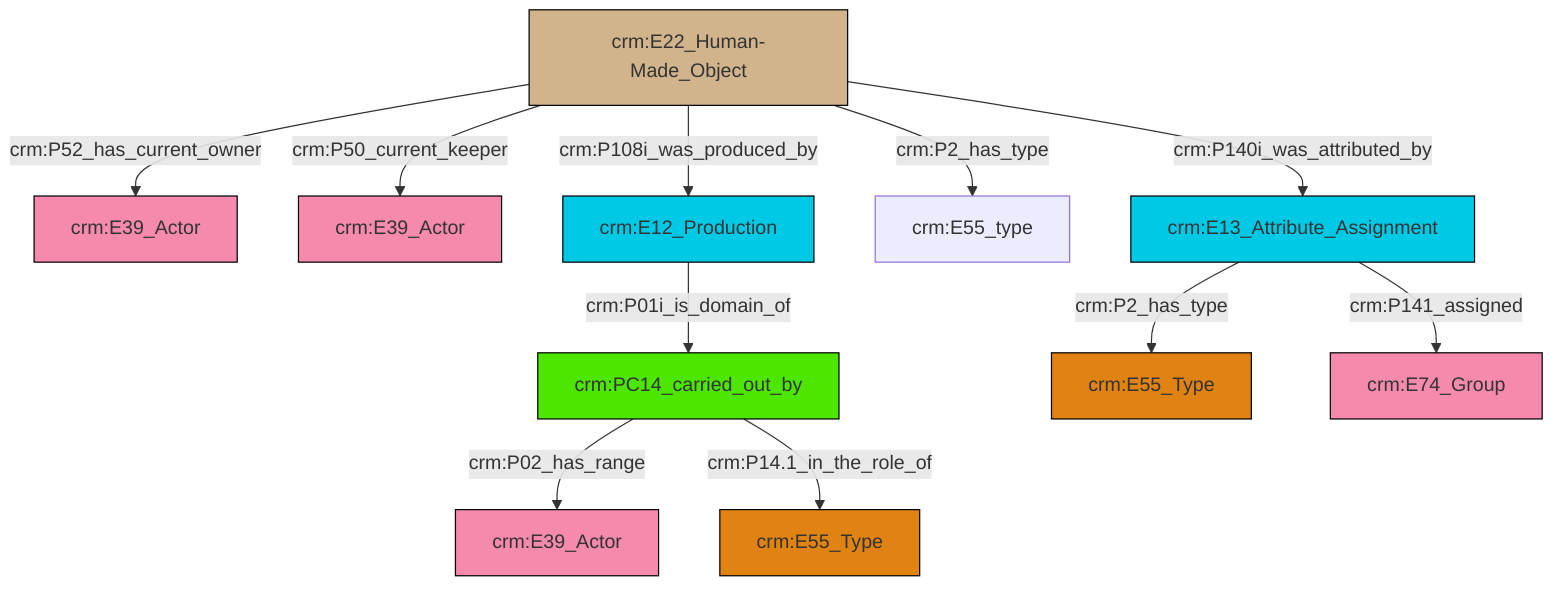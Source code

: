 graph TD
classDef Literal fill:#f2f2f2,stroke:#000000;
classDef CRM_Entity fill:#FFFFFF,stroke:#000000;
classDef Temporal_Entity fill:#00C9E6, stroke:#000000;
classDef Type fill:#E18312, stroke:#000000;
classDef Time-Span fill:#2C9C91, stroke:#000000;
classDef Appellation fill:#FFEB7F, stroke:#000000;
classDef Place fill:#008836, stroke:#000000;
classDef Persistent_Item fill:#B266B2, stroke:#000000;
classDef Conceptual_Object fill:#FFD700, stroke:#000000;
classDef Physical_Thing fill:#D2B48C, stroke:#000000;
classDef Actor fill:#f58aad, stroke:#000000;
classDef PC_Classes fill:#4ce600, stroke:#000000;
classDef Multi fill:#cccccc,stroke:#000000;

0["crm:E22_Human-Made_Object"]:::Physical_Thing -->|crm:P52_has_current_owner| 1["crm:E39_Actor"]:::Actor
2["crm:PC14_carried_out_by"]:::PC_Classes -->|crm:P02_has_range| 6["crm:E39_Actor"]:::Actor
10["crm:E13_Attribute_Assignment"]:::Temporal_Entity -->|crm:P2_has_type| 4["crm:E55_Type"]:::Type
0["crm:E22_Human-Made_Object"]:::Physical_Thing -->|crm:P140i_was_attributed_by| 10["crm:E13_Attribute_Assignment"]:::Temporal_Entity
0["crm:E22_Human-Made_Object"]:::Physical_Thing -->|crm:P2_has_type| 16["crm:E55_type"]:::Default
10["crm:E13_Attribute_Assignment"]:::Temporal_Entity -->|crm:P141_assigned| 14["crm:E74_Group"]:::Actor
0["crm:E22_Human-Made_Object"]:::Physical_Thing -->|crm:P50_current_keeper| 8["crm:E39_Actor"]:::Actor
0["crm:E22_Human-Made_Object"]:::Physical_Thing -->|crm:P108i_was_produced_by| 19["crm:E12_Production"]:::Temporal_Entity
19["crm:E12_Production"]:::Temporal_Entity -->|crm:P01i_is_domain_of| 2["crm:PC14_carried_out_by"]:::PC_Classes
2["crm:PC14_carried_out_by"]:::PC_Classes -->|crm:P14.1_in_the_role_of| 12["crm:E55_Type"]:::Type